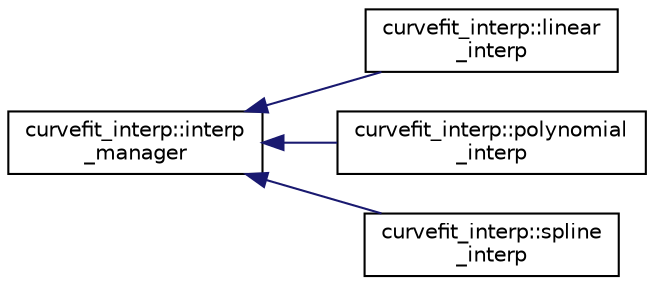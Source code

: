 digraph "Graphical Class Hierarchy"
{
  edge [fontname="Helvetica",fontsize="10",labelfontname="Helvetica",labelfontsize="10"];
  node [fontname="Helvetica",fontsize="10",shape=record];
  rankdir="LR";
  Node1 [label="curvefit_interp::interp\l_manager",height=0.2,width=0.4,color="black", fillcolor="white", style="filled",URL="$structcurvefit__interp_1_1interp__manager.html",tooltip="Describes an abstract base class allowing for interpolation of X-Y type data sets. "];
  Node1 -> Node2 [dir="back",color="midnightblue",fontsize="10",style="solid",fontname="Helvetica"];
  Node2 [label="curvefit_interp::linear\l_interp",height=0.2,width=0.4,color="black", fillcolor="white", style="filled",URL="$structcurvefit__interp_1_1linear__interp.html",tooltip="Extends the interp_manager class allowing for linear, piecewise interpolation of a data set..."];
  Node1 -> Node3 [dir="back",color="midnightblue",fontsize="10",style="solid",fontname="Helvetica"];
  Node3 [label="curvefit_interp::polynomial\l_interp",height=0.2,width=0.4,color="black", fillcolor="white", style="filled",URL="$structcurvefit__interp_1_1polynomial__interp.html",tooltip="Extends the interp_manager class allowing for polynomial interpolation of a data set. "];
  Node1 -> Node4 [dir="back",color="midnightblue",fontsize="10",style="solid",fontname="Helvetica"];
  Node4 [label="curvefit_interp::spline\l_interp",height=0.2,width=0.4,color="black", fillcolor="white", style="filled",URL="$structcurvefit__interp_1_1spline__interp.html",tooltip="Extends the interp_manager class allowing for cubic spline interpolation of a data set..."];
}
